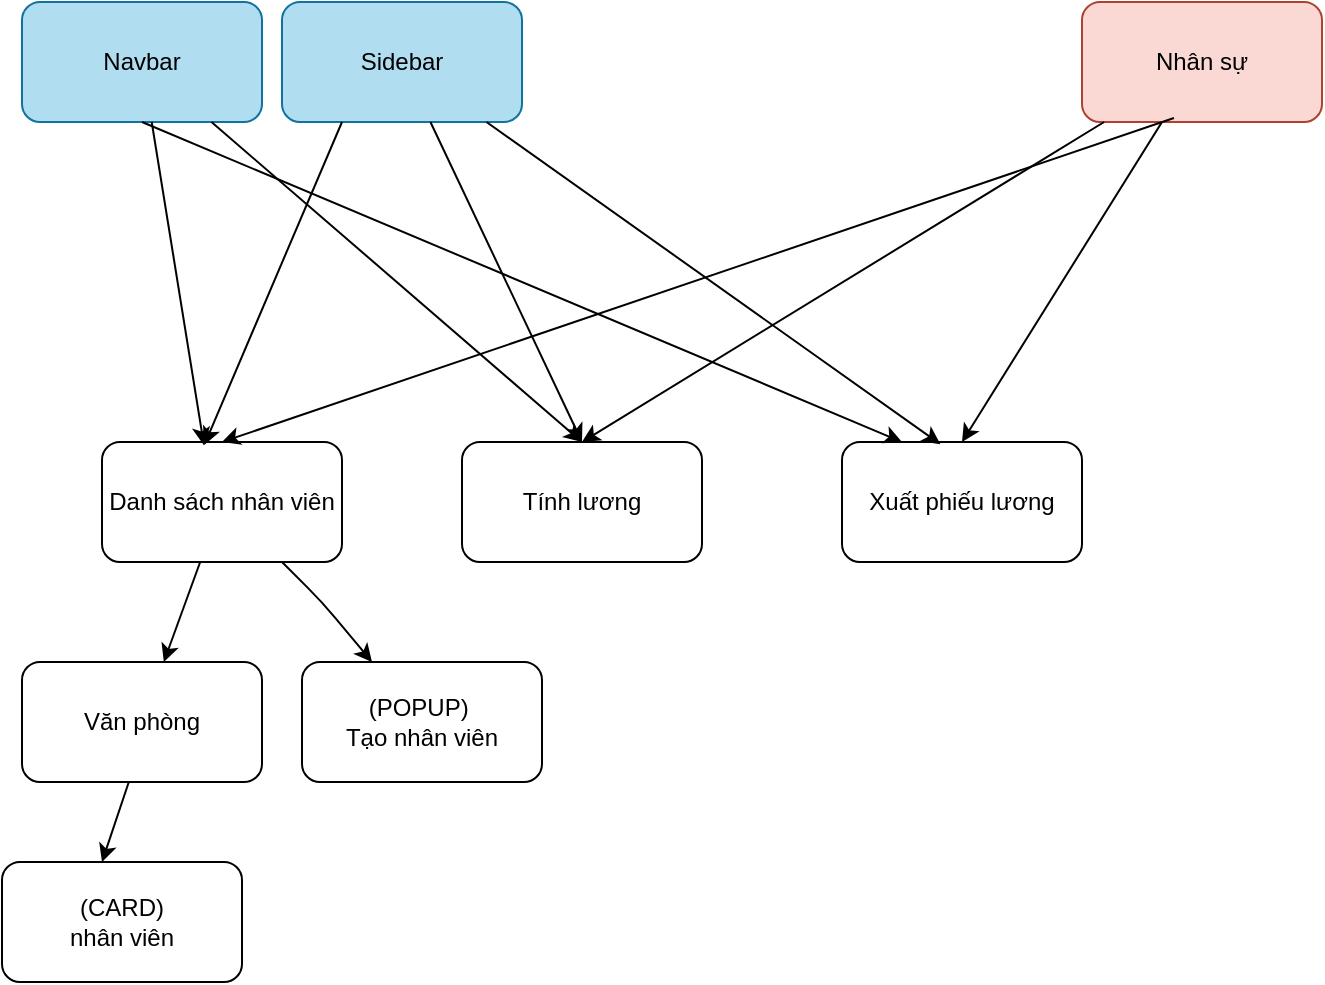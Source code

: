 <mxfile version="14.5.4" type="github">
  <diagram id="dg2kIjkV1PqoI7x50mcY" name="Page-1">
    <mxGraphModel dx="1431" dy="987" grid="1" gridSize="10" guides="1" tooltips="1" connect="1" arrows="1" fold="1" page="1" pageScale="1" pageWidth="827" pageHeight="1169" math="0" shadow="0">
      <root>
        <mxCell id="0" />
        <mxCell id="1" parent="0" />
        <mxCell id="RDsJ31AdROJDvbR7SkaX-35" value="Nhân sự" style="rounded=1;whiteSpace=wrap;html=1;fillColor=#fad9d5;strokeColor=#ae4132;" vertex="1" parent="1">
          <mxGeometry x="600" y="140" width="120" height="60" as="geometry" />
        </mxCell>
        <mxCell id="RDsJ31AdROJDvbR7SkaX-36" value="Danh sách nhân viên" style="rounded=1;whiteSpace=wrap;html=1;" vertex="1" parent="1">
          <mxGeometry x="110" y="360" width="120" height="60" as="geometry" />
        </mxCell>
        <mxCell id="RDsJ31AdROJDvbR7SkaX-37" value="Tính lương" style="rounded=1;whiteSpace=wrap;html=1;" vertex="1" parent="1">
          <mxGeometry x="290" y="360" width="120" height="60" as="geometry" />
        </mxCell>
        <mxCell id="RDsJ31AdROJDvbR7SkaX-38" value="Xuất phiếu lương" style="rounded=1;whiteSpace=wrap;html=1;" vertex="1" parent="1">
          <mxGeometry x="480" y="360" width="120" height="60" as="geometry" />
        </mxCell>
        <mxCell id="RDsJ31AdROJDvbR7SkaX-39" value="(POPUP)&amp;nbsp;&lt;br&gt;Tạo nhân viên" style="rounded=1;whiteSpace=wrap;html=1;" vertex="1" parent="1">
          <mxGeometry x="210" y="470" width="120" height="60" as="geometry" />
        </mxCell>
        <mxCell id="RDsJ31AdROJDvbR7SkaX-40" value="Sidebar" style="rounded=1;whiteSpace=wrap;html=1;fillColor=#b1ddf0;strokeColor=#10739e;" vertex="1" parent="1">
          <mxGeometry x="200" y="140" width="120" height="60" as="geometry" />
        </mxCell>
        <mxCell id="RDsJ31AdROJDvbR7SkaX-41" value="Navbar" style="rounded=1;whiteSpace=wrap;html=1;fillColor=#b1ddf0;strokeColor=#10739e;" vertex="1" parent="1">
          <mxGeometry x="70" y="140" width="120" height="60" as="geometry" />
        </mxCell>
        <mxCell id="RDsJ31AdROJDvbR7SkaX-46" value="(CARD)&lt;br&gt;nhân viên" style="rounded=1;whiteSpace=wrap;html=1;" vertex="1" parent="1">
          <mxGeometry x="60" y="570" width="120" height="60" as="geometry" />
        </mxCell>
        <mxCell id="RDsJ31AdROJDvbR7SkaX-47" value="Văn phòng" style="rounded=1;whiteSpace=wrap;html=1;" vertex="1" parent="1">
          <mxGeometry x="70" y="470" width="120" height="60" as="geometry" />
        </mxCell>
        <mxCell id="RDsJ31AdROJDvbR7SkaX-48" value="" style="endArrow=classic;html=1;entryX=0.425;entryY=0.028;entryDx=0;entryDy=0;entryPerimeter=0;" edge="1" parent="1" source="RDsJ31AdROJDvbR7SkaX-41" target="RDsJ31AdROJDvbR7SkaX-36">
          <mxGeometry width="50" height="50" relative="1" as="geometry">
            <mxPoint x="340" y="490" as="sourcePoint" />
            <mxPoint x="390" y="440" as="targetPoint" />
            <Array as="points" />
          </mxGeometry>
        </mxCell>
        <mxCell id="RDsJ31AdROJDvbR7SkaX-49" value="" style="endArrow=classic;html=1;exitX=0.25;exitY=1;exitDx=0;exitDy=0;entryX=0.426;entryY=0.025;entryDx=0;entryDy=0;entryPerimeter=0;" edge="1" parent="1" source="RDsJ31AdROJDvbR7SkaX-40" target="RDsJ31AdROJDvbR7SkaX-36">
          <mxGeometry width="50" height="50" relative="1" as="geometry">
            <mxPoint x="340" y="490" as="sourcePoint" />
            <mxPoint x="390" y="440" as="targetPoint" />
          </mxGeometry>
        </mxCell>
        <mxCell id="RDsJ31AdROJDvbR7SkaX-50" value="" style="endArrow=classic;html=1;entryX=0.5;entryY=0;entryDx=0;entryDy=0;" edge="1" parent="1" source="RDsJ31AdROJDvbR7SkaX-41" target="RDsJ31AdROJDvbR7SkaX-37">
          <mxGeometry width="50" height="50" relative="1" as="geometry">
            <mxPoint x="120.44" y="204.66" as="sourcePoint" />
            <mxPoint x="171.0" y="371.68" as="targetPoint" />
            <Array as="points" />
          </mxGeometry>
        </mxCell>
        <mxCell id="RDsJ31AdROJDvbR7SkaX-51" value="" style="endArrow=classic;html=1;entryX=0.5;entryY=0;entryDx=0;entryDy=0;" edge="1" parent="1" source="RDsJ31AdROJDvbR7SkaX-40" target="RDsJ31AdROJDvbR7SkaX-37">
          <mxGeometry width="50" height="50" relative="1" as="geometry">
            <mxPoint x="240.0" y="210" as="sourcePoint" />
            <mxPoint x="170.04" y="370" as="targetPoint" />
          </mxGeometry>
        </mxCell>
        <mxCell id="RDsJ31AdROJDvbR7SkaX-52" value="" style="endArrow=classic;html=1;exitX=0.5;exitY=1;exitDx=0;exitDy=0;entryX=0.25;entryY=0;entryDx=0;entryDy=0;" edge="1" parent="1" source="RDsJ31AdROJDvbR7SkaX-41" target="RDsJ31AdROJDvbR7SkaX-38">
          <mxGeometry width="50" height="50" relative="1" as="geometry">
            <mxPoint x="130.44" y="214.66" as="sourcePoint" />
            <mxPoint x="530" y="366" as="targetPoint" />
            <Array as="points" />
          </mxGeometry>
        </mxCell>
        <mxCell id="RDsJ31AdROJDvbR7SkaX-53" value="" style="endArrow=classic;html=1;entryX=0.41;entryY=0.019;entryDx=0;entryDy=0;entryPerimeter=0;" edge="1" parent="1" source="RDsJ31AdROJDvbR7SkaX-40" target="RDsJ31AdROJDvbR7SkaX-38">
          <mxGeometry width="50" height="50" relative="1" as="geometry">
            <mxPoint x="250.0" y="220" as="sourcePoint" />
            <mxPoint x="342.12" y="375.82" as="targetPoint" />
          </mxGeometry>
        </mxCell>
        <mxCell id="RDsJ31AdROJDvbR7SkaX-55" value="" style="endArrow=classic;html=1;exitX=0.383;exitY=0.967;exitDx=0;exitDy=0;exitPerimeter=0;entryX=0.5;entryY=0;entryDx=0;entryDy=0;" edge="1" parent="1" source="RDsJ31AdROJDvbR7SkaX-35" target="RDsJ31AdROJDvbR7SkaX-36">
          <mxGeometry width="50" height="50" relative="1" as="geometry">
            <mxPoint x="280" y="410" as="sourcePoint" />
            <mxPoint x="330" y="360" as="targetPoint" />
          </mxGeometry>
        </mxCell>
        <mxCell id="RDsJ31AdROJDvbR7SkaX-56" value="" style="endArrow=classic;html=1;entryX=0.5;entryY=0;entryDx=0;entryDy=0;" edge="1" parent="1" source="RDsJ31AdROJDvbR7SkaX-35" target="RDsJ31AdROJDvbR7SkaX-37">
          <mxGeometry width="50" height="50" relative="1" as="geometry">
            <mxPoint x="655.96" y="208.02" as="sourcePoint" />
            <mxPoint x="180" y="370" as="targetPoint" />
          </mxGeometry>
        </mxCell>
        <mxCell id="RDsJ31AdROJDvbR7SkaX-57" value="" style="endArrow=classic;html=1;entryX=0.5;entryY=0;entryDx=0;entryDy=0;" edge="1" parent="1" target="RDsJ31AdROJDvbR7SkaX-38">
          <mxGeometry width="50" height="50" relative="1" as="geometry">
            <mxPoint x="640" y="200" as="sourcePoint" />
            <mxPoint x="360" y="370" as="targetPoint" />
          </mxGeometry>
        </mxCell>
        <mxCell id="RDsJ31AdROJDvbR7SkaX-58" value="" style="endArrow=classic;html=1;" edge="1" parent="1" source="RDsJ31AdROJDvbR7SkaX-36" target="RDsJ31AdROJDvbR7SkaX-47">
          <mxGeometry width="50" height="50" relative="1" as="geometry">
            <mxPoint x="210" y="460" as="sourcePoint" />
            <mxPoint x="160" y="420" as="targetPoint" />
          </mxGeometry>
        </mxCell>
        <mxCell id="RDsJ31AdROJDvbR7SkaX-59" value="" style="endArrow=classic;html=1;" edge="1" parent="1" source="RDsJ31AdROJDvbR7SkaX-36" target="RDsJ31AdROJDvbR7SkaX-39">
          <mxGeometry width="50" height="50" relative="1" as="geometry">
            <mxPoint x="169.091" y="430" as="sourcePoint" />
            <mxPoint x="150.909" y="480" as="targetPoint" />
            <Array as="points">
              <mxPoint x="220" y="440" />
            </Array>
          </mxGeometry>
        </mxCell>
        <mxCell id="RDsJ31AdROJDvbR7SkaX-60" value="" style="endArrow=classic;html=1;exitX=0.444;exitY=1.006;exitDx=0;exitDy=0;exitPerimeter=0;" edge="1" parent="1" source="RDsJ31AdROJDvbR7SkaX-47">
          <mxGeometry width="50" height="50" relative="1" as="geometry">
            <mxPoint x="128" y="520" as="sourcePoint" />
            <mxPoint x="109.999" y="570" as="targetPoint" />
          </mxGeometry>
        </mxCell>
      </root>
    </mxGraphModel>
  </diagram>
</mxfile>
